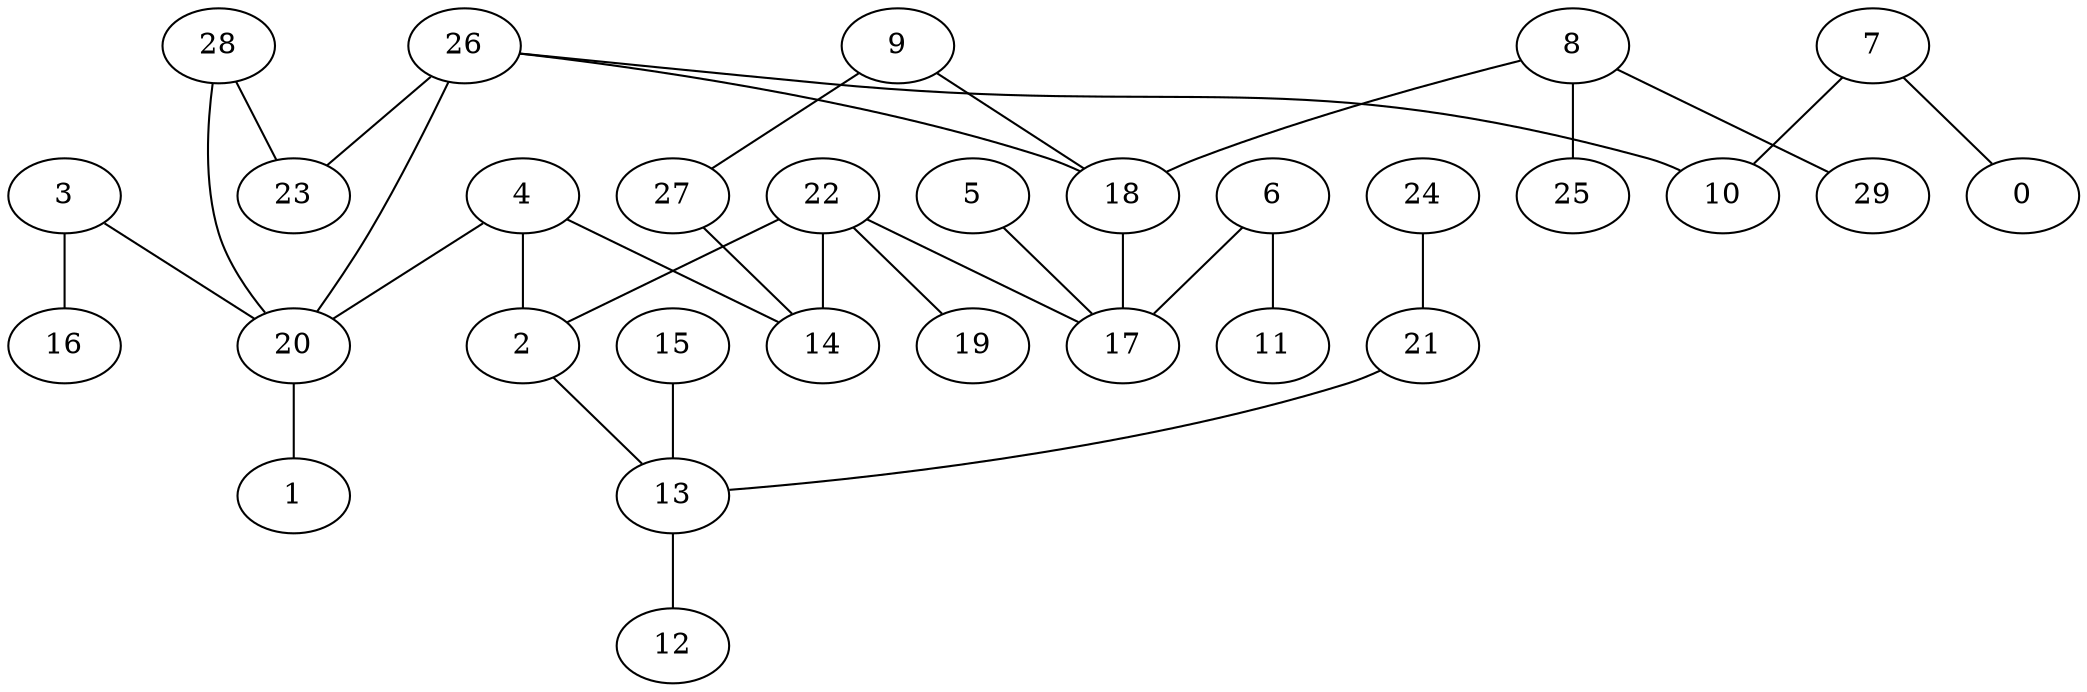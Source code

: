 digraph GG_graph {

subgraph G_graph {
edge [color = black]
"20" -> "1" [dir = none]
"13" -> "12" [dir = none]
"15" -> "13" [dir = none]
"22" -> "19" [dir = none]
"22" -> "2" [dir = none]
"22" -> "17" [dir = none]
"9" -> "27" [dir = none]
"9" -> "18" [dir = none]
"21" -> "13" [dir = none]
"28" -> "23" [dir = none]
"7" -> "0" [dir = none]
"7" -> "10" [dir = none]
"18" -> "17" [dir = none]
"26" -> "10" [dir = none]
"26" -> "23" [dir = none]
"26" -> "20" [dir = none]
"26" -> "18" [dir = none]
"5" -> "17" [dir = none]
"4" -> "14" [dir = none]
"4" -> "20" [dir = none]
"8" -> "29" [dir = none]
"8" -> "25" [dir = none]
"8" -> "18" [dir = none]
"2" -> "13" [dir = none]
"6" -> "11" [dir = none]
"6" -> "17" [dir = none]
"3" -> "16" [dir = none]
"3" -> "20" [dir = none]
"24" -> "21" [dir = none]
"4" -> "2" [dir = none]
"27" -> "14" [dir = none]
"22" -> "14" [dir = none]
"28" -> "20" [dir = none]
}

}
